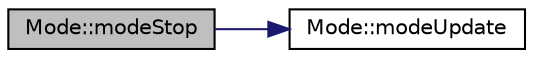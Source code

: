 digraph "Mode::modeStop"
{
  edge [fontname="Helvetica",fontsize="10",labelfontname="Helvetica",labelfontsize="10"];
  node [fontname="Helvetica",fontsize="10",shape=record];
  rankdir="LR";
  Node8 [label="Mode::modeStop",height=0.2,width=0.4,color="black", fillcolor="grey75", style="filled", fontcolor="black"];
  Node8 -> Node9 [color="midnightblue",fontsize="10",style="solid",fontname="Helvetica"];
  Node9 [label="Mode::modeUpdate",height=0.2,width=0.4,color="black", fillcolor="white", style="filled",URL="$classMode.html#a54f25cbf566ead1868baa14a7ec37032"];
}
